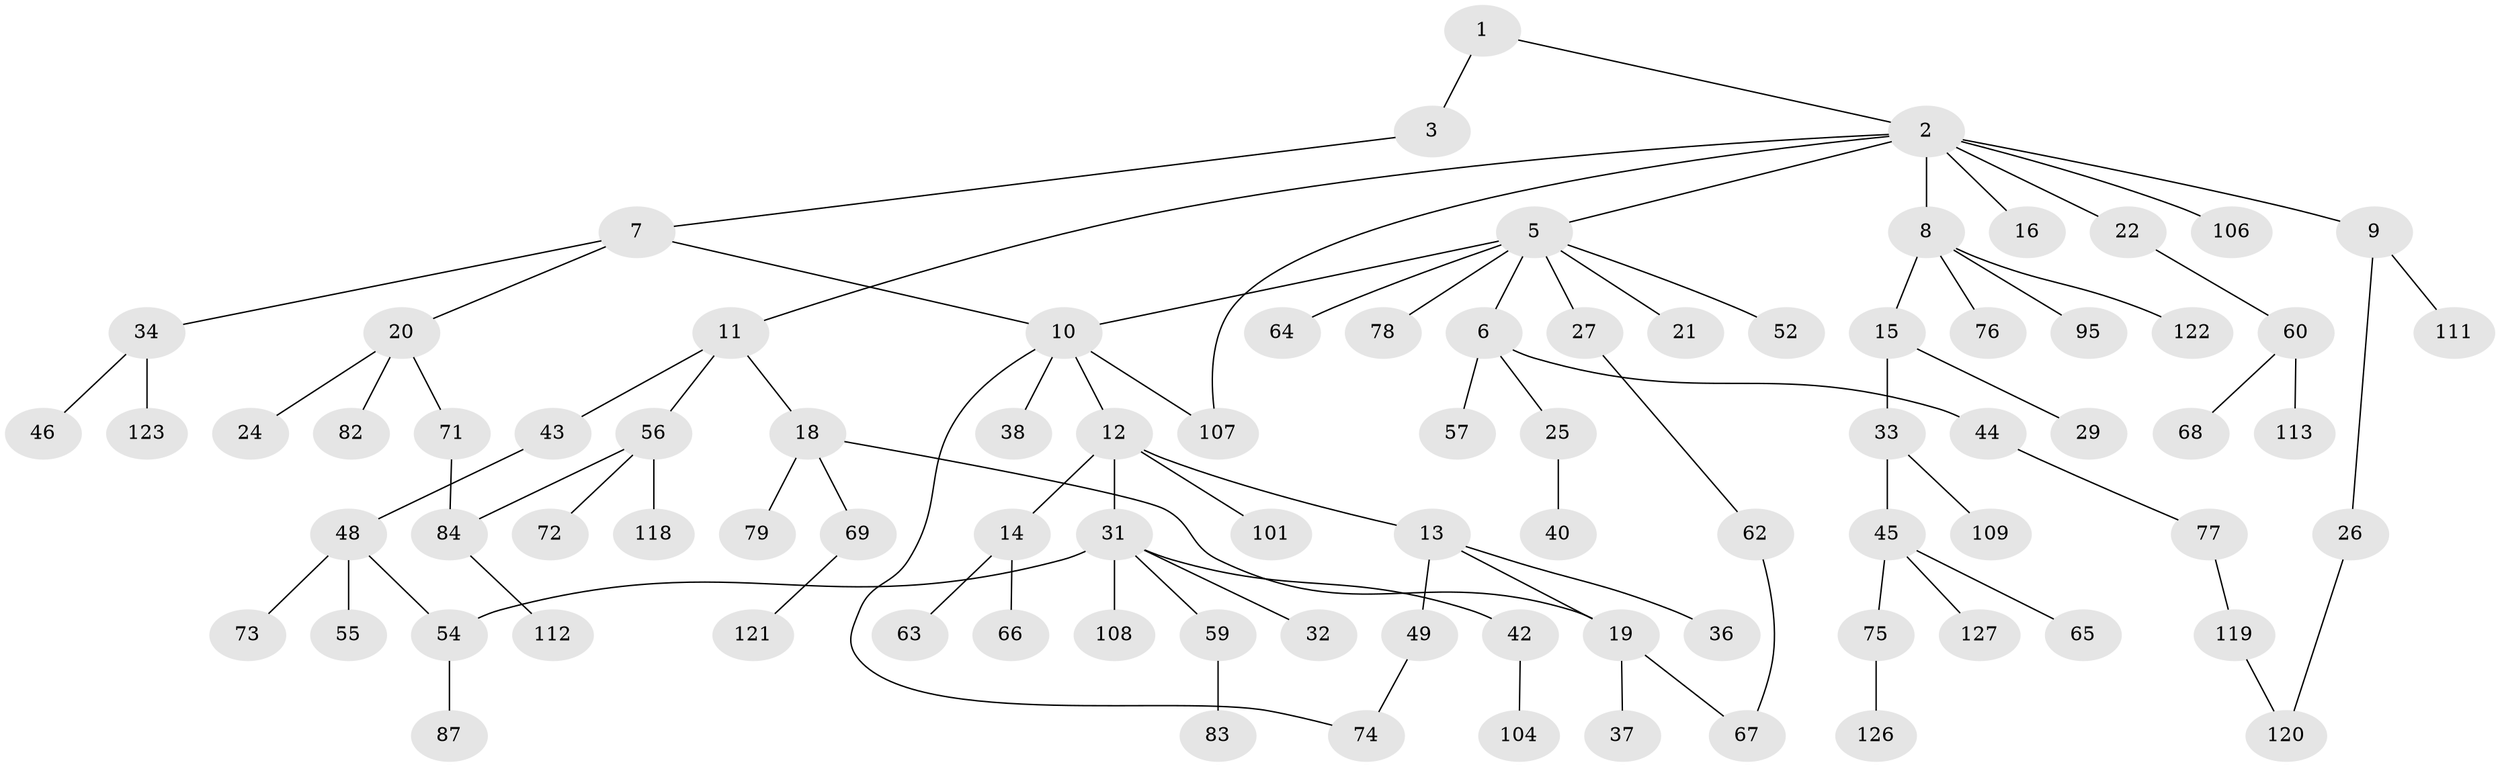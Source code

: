 // Generated by graph-tools (version 1.1) at 2025/23/03/03/25 07:23:32]
// undirected, 86 vertices, 93 edges
graph export_dot {
graph [start="1"]
  node [color=gray90,style=filled];
  1;
  2 [super="+4"];
  3 [super="+30"];
  5 [super="+47"];
  6 [super="+50"];
  7;
  8 [super="+28"];
  9 [super="+41"];
  10 [super="+23"];
  11 [super="+58"];
  12 [super="+92"];
  13 [super="+98"];
  14 [super="+17"];
  15 [super="+81"];
  16;
  18 [super="+39"];
  19 [super="+85"];
  20 [super="+90"];
  21;
  22;
  24 [super="+105"];
  25;
  26 [super="+102"];
  27;
  29 [super="+125"];
  31 [super="+80"];
  32 [super="+51"];
  33;
  34 [super="+35"];
  36;
  37;
  38 [super="+97"];
  40;
  42 [super="+88"];
  43;
  44 [super="+53"];
  45 [super="+99"];
  46;
  48 [super="+86"];
  49;
  52;
  54 [super="+110"];
  55;
  56 [super="+100"];
  57;
  59;
  60 [super="+61"];
  62 [super="+115"];
  63;
  64;
  65;
  66;
  67 [super="+70"];
  68;
  69 [super="+117"];
  71 [super="+93"];
  72 [super="+89"];
  73;
  74 [super="+91"];
  75 [super="+116"];
  76 [super="+96"];
  77;
  78;
  79;
  82 [super="+103"];
  83;
  84 [super="+94"];
  87;
  95;
  101;
  104;
  106;
  107;
  108;
  109 [super="+114"];
  111 [super="+124"];
  112;
  113;
  118;
  119;
  120;
  121;
  122;
  123;
  126;
  127;
  1 -- 2;
  1 -- 3;
  2 -- 5;
  2 -- 8;
  2 -- 11;
  2 -- 22;
  2 -- 106;
  2 -- 16;
  2 -- 9;
  2 -- 107;
  3 -- 7;
  5 -- 6;
  5 -- 10;
  5 -- 21;
  5 -- 27;
  5 -- 52;
  5 -- 64;
  5 -- 78;
  6 -- 25;
  6 -- 44;
  6 -- 57;
  7 -- 20;
  7 -- 34;
  7 -- 10;
  8 -- 15;
  8 -- 122;
  8 -- 76;
  8 -- 95;
  9 -- 26;
  9 -- 111;
  10 -- 12;
  10 -- 38;
  10 -- 107;
  10 -- 74;
  11 -- 18;
  11 -- 43;
  11 -- 56;
  12 -- 13;
  12 -- 14;
  12 -- 31;
  12 -- 101;
  13 -- 19;
  13 -- 36;
  13 -- 49;
  14 -- 66;
  14 -- 63;
  15 -- 29;
  15 -- 33;
  18 -- 69;
  18 -- 79;
  18 -- 19;
  19 -- 37;
  19 -- 67;
  20 -- 24;
  20 -- 71;
  20 -- 82;
  22 -- 60;
  25 -- 40;
  26 -- 120;
  27 -- 62;
  31 -- 32;
  31 -- 42;
  31 -- 54;
  31 -- 59;
  31 -- 108;
  33 -- 45;
  33 -- 109;
  34 -- 123;
  34 -- 46;
  42 -- 104;
  43 -- 48;
  44 -- 77;
  45 -- 65;
  45 -- 75;
  45 -- 127;
  48 -- 55;
  48 -- 73;
  48 -- 54;
  49 -- 74;
  54 -- 87;
  56 -- 72;
  56 -- 118;
  56 -- 84;
  59 -- 83;
  60 -- 113;
  60 -- 68;
  62 -- 67;
  69 -- 121;
  71 -- 84;
  75 -- 126;
  77 -- 119;
  84 -- 112;
  119 -- 120;
}
